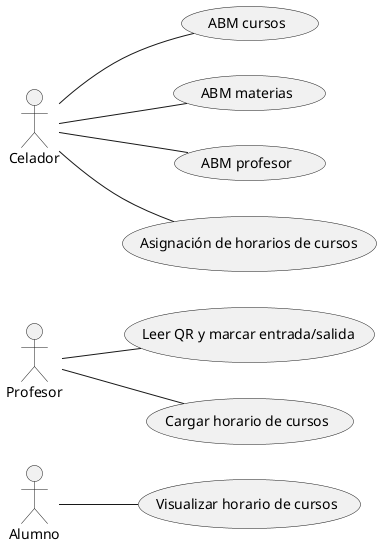 @startuml
left to right direction
actor Alumno
actor Profesor
actor Celador

Alumno -- (Visualizar horario de cursos)
Profesor -- (Leer QR y marcar entrada/salida)
Profesor -- (Cargar horario de cursos)
Celador -- (ABM cursos)
Celador -- (ABM materias)
Celador -- (ABM profesor)
Celador -- (Asignación de horarios de cursos)

@enduml
